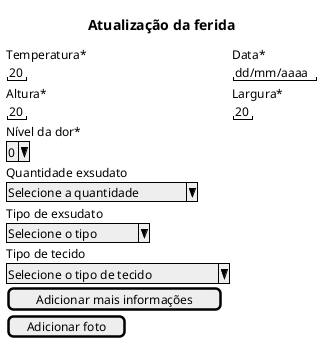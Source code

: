 @startsalt
{
  title Atualização da ferida
  Temperatura* | Data*
  "20" | "dd/mm/aaaa"
  Altura* | Largura*
  "20" | "20"
  Nível da dor*
  ^0^
  Quantidade exsudato
  ^Selecione a quantidade^
  Tipo de exsudato
  ^Selecione o tipo^
  Tipo de tecido
  ^Selecione o tipo de tecido^
  [Adicionar mais informações]
  [Adicionar foto]
}
@endsalt
